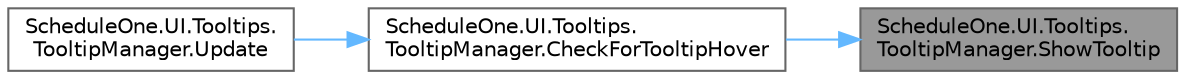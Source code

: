 digraph "ScheduleOne.UI.Tooltips.TooltipManager.ShowTooltip"
{
 // LATEX_PDF_SIZE
  bgcolor="transparent";
  edge [fontname=Helvetica,fontsize=10,labelfontname=Helvetica,labelfontsize=10];
  node [fontname=Helvetica,fontsize=10,shape=box,height=0.2,width=0.4];
  rankdir="RL";
  Node1 [id="Node000001",label="ScheduleOne.UI.Tooltips.\lTooltipManager.ShowTooltip",height=0.2,width=0.4,color="gray40", fillcolor="grey60", style="filled", fontcolor="black",tooltip=" "];
  Node1 -> Node2 [id="edge1_Node000001_Node000002",dir="back",color="steelblue1",style="solid",tooltip=" "];
  Node2 [id="Node000002",label="ScheduleOne.UI.Tooltips.\lTooltipManager.CheckForTooltipHover",height=0.2,width=0.4,color="grey40", fillcolor="white", style="filled",URL="$class_schedule_one_1_1_u_i_1_1_tooltips_1_1_tooltip_manager.html#a1f920733f5d3c676096e3f62a764891e",tooltip=" "];
  Node2 -> Node3 [id="edge2_Node000002_Node000003",dir="back",color="steelblue1",style="solid",tooltip=" "];
  Node3 [id="Node000003",label="ScheduleOne.UI.Tooltips.\lTooltipManager.Update",height=0.2,width=0.4,color="grey40", fillcolor="white", style="filled",URL="$class_schedule_one_1_1_u_i_1_1_tooltips_1_1_tooltip_manager.html#a1fce6fd942d17c4c74f0298872c7f0ed",tooltip=" "];
}
